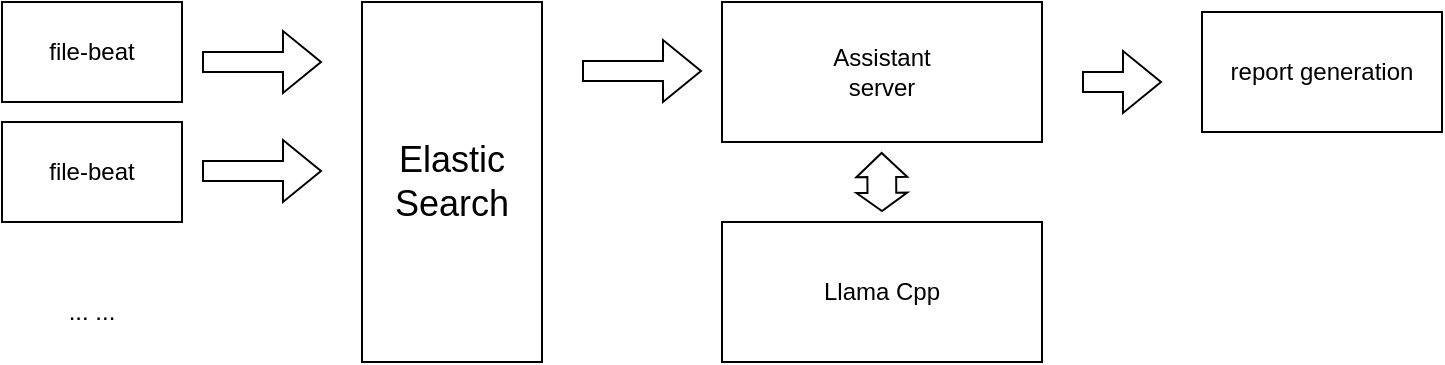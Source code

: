 <mxfile version="26.0.8">
  <diagram name="第 1 页" id="Ojf0WgrVY4Fr5bgWz0aU">
    <mxGraphModel dx="875" dy="506" grid="1" gridSize="10" guides="1" tooltips="1" connect="1" arrows="1" fold="1" page="1" pageScale="1" pageWidth="827" pageHeight="1169" math="0" shadow="0">
      <root>
        <mxCell id="0" />
        <mxCell id="1" parent="0" />
        <mxCell id="iO5bGwzLUC8RyOHxO-7Q-1" value="file-beat" style="rounded=0;whiteSpace=wrap;html=1;" vertex="1" parent="1">
          <mxGeometry x="140" y="230" width="90" height="50" as="geometry" />
        </mxCell>
        <mxCell id="iO5bGwzLUC8RyOHxO-7Q-4" value="file-beat" style="rounded=0;whiteSpace=wrap;html=1;" vertex="1" parent="1">
          <mxGeometry x="140" y="290" width="90" height="50" as="geometry" />
        </mxCell>
        <mxCell id="iO5bGwzLUC8RyOHxO-7Q-5" value="&lt;div&gt;&lt;font style=&quot;font-size: 18px;&quot;&gt;Elastic&lt;/font&gt;&lt;/div&gt;&lt;div&gt;&lt;font style=&quot;font-size: 18px;&quot;&gt;Search&lt;br&gt;&lt;/font&gt;&lt;/div&gt;" style="rounded=0;whiteSpace=wrap;html=1;" vertex="1" parent="1">
          <mxGeometry x="320" y="230" width="90" height="180" as="geometry" />
        </mxCell>
        <mxCell id="iO5bGwzLUC8RyOHxO-7Q-8" value="... ..." style="text;html=1;align=center;verticalAlign=middle;whiteSpace=wrap;rounded=0;" vertex="1" parent="1">
          <mxGeometry x="155" y="370" width="60" height="30" as="geometry" />
        </mxCell>
        <mxCell id="iO5bGwzLUC8RyOHxO-7Q-9" value="" style="shape=flexArrow;endArrow=classic;html=1;rounded=0;" edge="1" parent="1">
          <mxGeometry width="50" height="50" relative="1" as="geometry">
            <mxPoint x="240" y="260" as="sourcePoint" />
            <mxPoint x="300" y="260" as="targetPoint" />
          </mxGeometry>
        </mxCell>
        <mxCell id="iO5bGwzLUC8RyOHxO-7Q-11" value="" style="shape=flexArrow;endArrow=classic;html=1;rounded=0;" edge="1" parent="1">
          <mxGeometry width="50" height="50" relative="1" as="geometry">
            <mxPoint x="240" y="314.5" as="sourcePoint" />
            <mxPoint x="300" y="314.5" as="targetPoint" />
          </mxGeometry>
        </mxCell>
        <mxCell id="iO5bGwzLUC8RyOHxO-7Q-12" value="&lt;div&gt;Assistant&lt;/div&gt;&lt;div&gt;server&lt;br&gt;&lt;/div&gt;" style="rounded=0;whiteSpace=wrap;html=1;" vertex="1" parent="1">
          <mxGeometry x="500" y="230" width="160" height="70" as="geometry" />
        </mxCell>
        <mxCell id="iO5bGwzLUC8RyOHxO-7Q-13" value="Llama Cpp" style="rounded=0;whiteSpace=wrap;html=1;" vertex="1" parent="1">
          <mxGeometry x="500" y="340" width="160" height="70" as="geometry" />
        </mxCell>
        <mxCell id="iO5bGwzLUC8RyOHxO-7Q-14" value="" style="shape=flexArrow;endArrow=classic;html=1;rounded=0;" edge="1" parent="1">
          <mxGeometry width="50" height="50" relative="1" as="geometry">
            <mxPoint x="430" y="264.5" as="sourcePoint" />
            <mxPoint x="490" y="264.5" as="targetPoint" />
          </mxGeometry>
        </mxCell>
        <mxCell id="iO5bGwzLUC8RyOHxO-7Q-21" value="" style="shape=flexArrow;endArrow=classic;startArrow=classic;html=1;rounded=0;startWidth=10;startSize=2.7;endWidth=10;endSize=3.668;width=14.4;" edge="1" parent="1">
          <mxGeometry width="100" height="100" relative="1" as="geometry">
            <mxPoint x="580" y="335" as="sourcePoint" />
            <mxPoint x="579.8" y="305" as="targetPoint" />
          </mxGeometry>
        </mxCell>
        <mxCell id="iO5bGwzLUC8RyOHxO-7Q-23" value="" style="shape=flexArrow;endArrow=classic;html=1;rounded=0;" edge="1" parent="1">
          <mxGeometry width="50" height="50" relative="1" as="geometry">
            <mxPoint x="680" y="270" as="sourcePoint" />
            <mxPoint x="720" y="270" as="targetPoint" />
          </mxGeometry>
        </mxCell>
        <mxCell id="iO5bGwzLUC8RyOHxO-7Q-25" value="report generation" style="rounded=0;whiteSpace=wrap;html=1;" vertex="1" parent="1">
          <mxGeometry x="740" y="235" width="120" height="60" as="geometry" />
        </mxCell>
      </root>
    </mxGraphModel>
  </diagram>
</mxfile>
